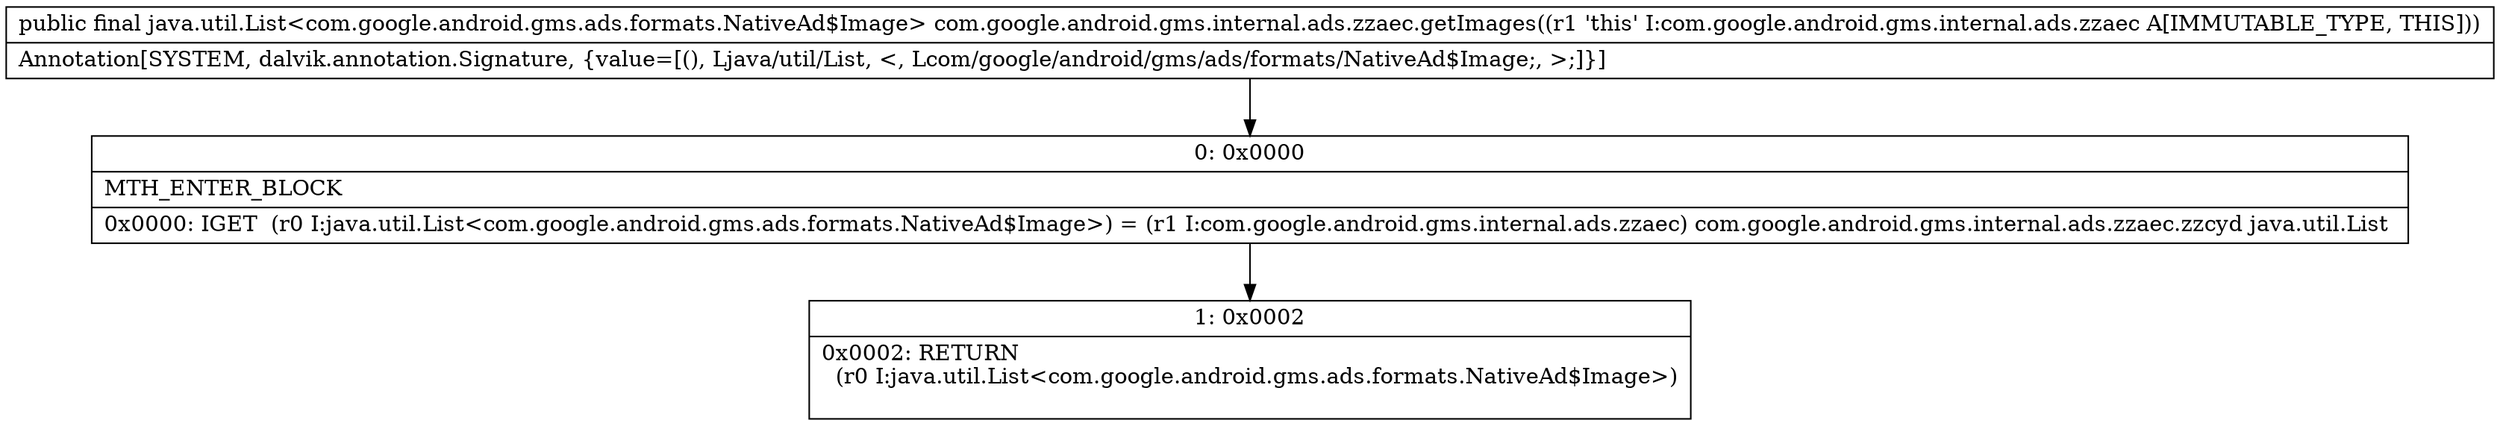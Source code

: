 digraph "CFG forcom.google.android.gms.internal.ads.zzaec.getImages()Ljava\/util\/List;" {
Node_0 [shape=record,label="{0\:\ 0x0000|MTH_ENTER_BLOCK\l|0x0000: IGET  (r0 I:java.util.List\<com.google.android.gms.ads.formats.NativeAd$Image\>) = (r1 I:com.google.android.gms.internal.ads.zzaec) com.google.android.gms.internal.ads.zzaec.zzcyd java.util.List \l}"];
Node_1 [shape=record,label="{1\:\ 0x0002|0x0002: RETURN  \l  (r0 I:java.util.List\<com.google.android.gms.ads.formats.NativeAd$Image\>)\l \l}"];
MethodNode[shape=record,label="{public final java.util.List\<com.google.android.gms.ads.formats.NativeAd$Image\> com.google.android.gms.internal.ads.zzaec.getImages((r1 'this' I:com.google.android.gms.internal.ads.zzaec A[IMMUTABLE_TYPE, THIS]))  | Annotation[SYSTEM, dalvik.annotation.Signature, \{value=[(), Ljava\/util\/List, \<, Lcom\/google\/android\/gms\/ads\/formats\/NativeAd$Image;, \>;]\}]\l}"];
MethodNode -> Node_0;
Node_0 -> Node_1;
}

